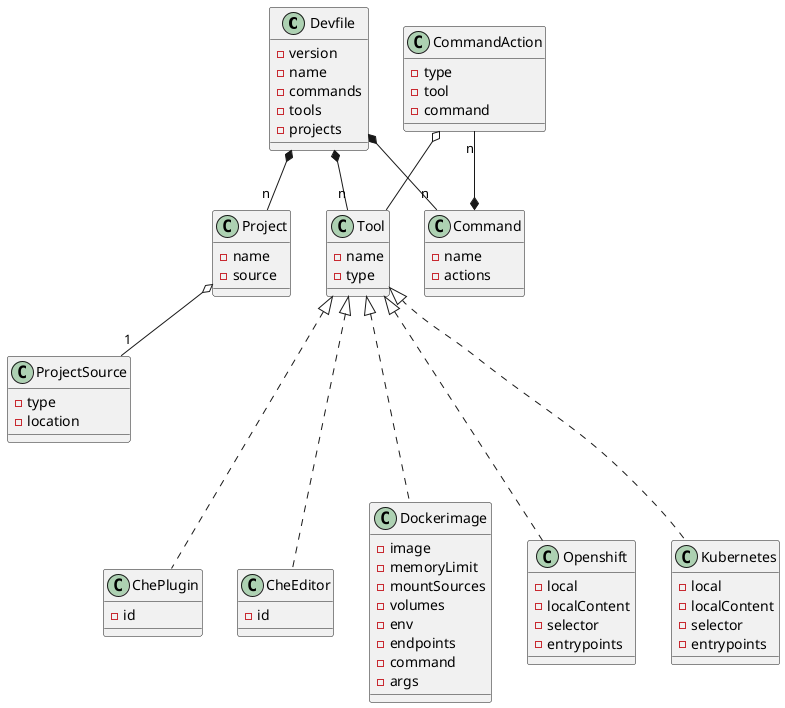 @startuml devfile

class Devfile {
  - version
  - name
  - commands
  - tools
  - projects
}

together {
  class Tool
  class Command
  class Project
}

Devfile *-- "n" Tool
Devfile *-- "n" Command
Devfile *-- "n" Project

class Tool {
    - name
    - type
}


Tool <|-.. Dockerimage
Tool <|-.. Openshift
Tool <|-.. Kubernetes
Tool <|-.. ChePlugin
Tool <|-.. CheEditor

class Command {
  - name
  - actions
}

Command *-- "n" CommandAction
CommandAction o-- Tool

class CommandAction {
  - type
  - tool
  - command
}

class Project {
  - name
  - source
}

Project o-- "1" ProjectSource

class ProjectSource {
  - type
  - location
}

class Dockerimage {
   - image
   - memoryLimit
   - mountSources
   - volumes
   - env
   - endpoints
   - command
   - args
}

class Openshift {
  - local
  - localContent
  - selector
  - entrypoints
}

class Kubernetes {
  - local
  - localContent
  - selector
  - entrypoints
}

class ChePlugin {
  - id
}

class CheEditor {
  - id
}

@enduml